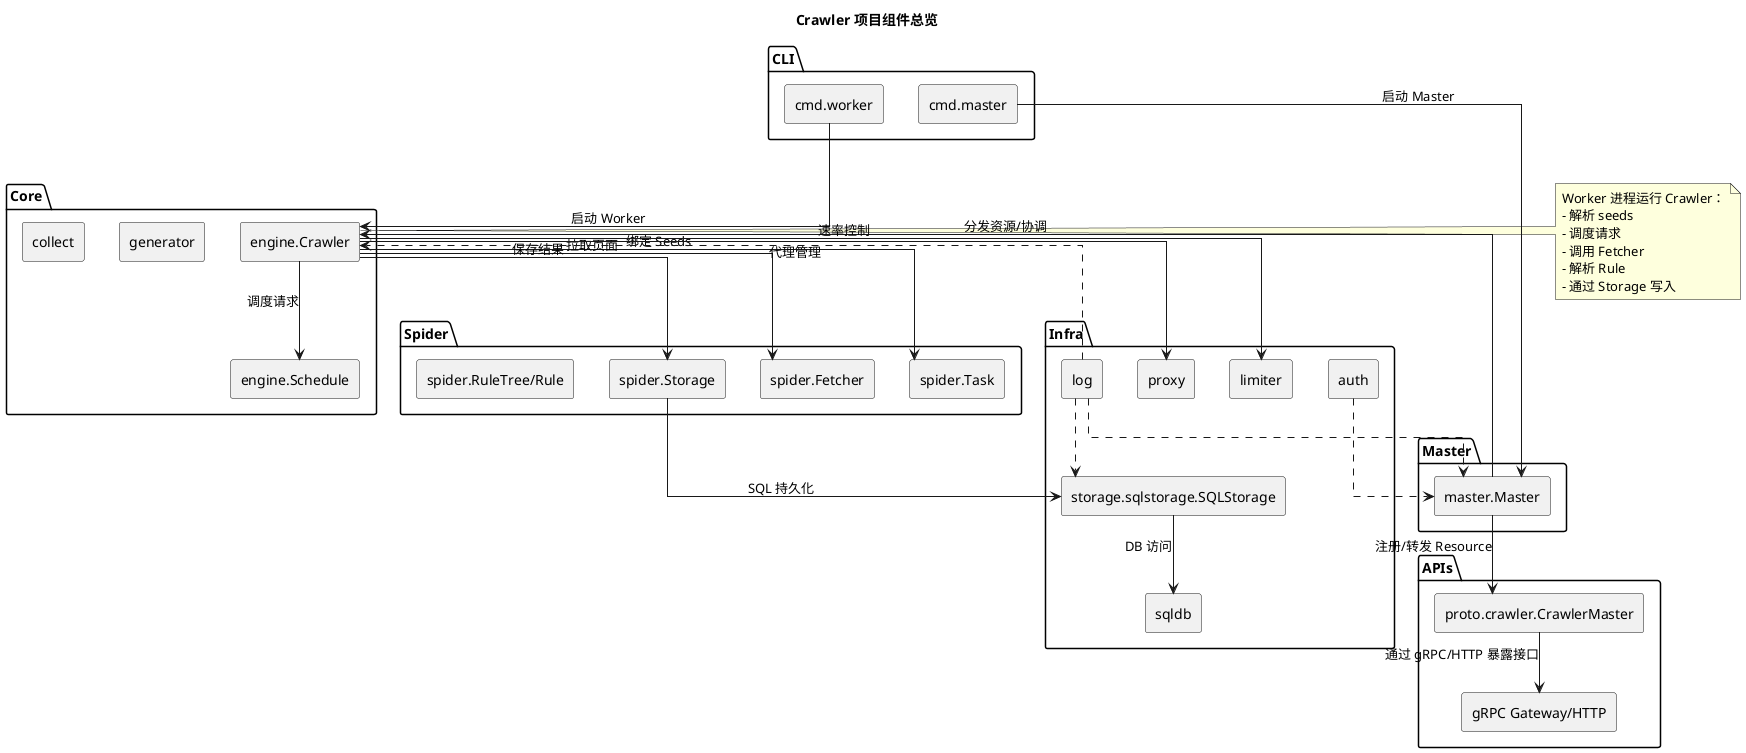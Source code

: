 @startuml
title Crawler 项目组件总览

skinparam componentStyle rectangle
skinparam linetype ortho

package "CLI" {
  [cmd.master] as cliMaster
  [cmd.worker] as cliWorker
}

package "Master" {
  [master.Master] as masterSvc
}

package "Core" {
  [engine.Crawler] as engineCrawler
  [engine.Schedule] as engineSchedule
  [generator] as generator
  [collect] as collect
}

package "Spider" {
  [spider.Task] as spiderTask
  [spider.Fetcher] as spiderFetcher
  [spider.Storage] as spiderStorage
  [spider.RuleTree/Rule] as spiderRule
}

package "Infra" {
  [limiter] as limiter
  [proxy] as proxy
  [sqldb] as sqldb
  [storage.sqlstorage.SQLStorage] as sqlstorage
  [log] as logpkg
  [auth] as authpkg
}

package "APIs" {
  [proto.crawler.CrawlerMaster] as apiCrawlerMaster
  [gRPC Gateway/HTTP] as apiGateway
}

cliMaster --> masterSvc : 启动 Master
cliWorker --> engineCrawler : 启动 Worker

masterSvc --> apiCrawlerMaster : 注册/转发 Resource
masterSvc --> engineCrawler : 分发资源/协调

engineCrawler --> engineSchedule : 调度请求
engineCrawler --> spiderTask : 绑定 Seeds
engineCrawler --> spiderFetcher : 拉取页面
engineCrawler --> spiderStorage : 保存结果
engineCrawler --> limiter : 速率控制
engineCrawler --> proxy : 代理管理
spiderStorage --> sqlstorage : SQL 持久化
sqlstorage --> sqldb : DB 访问

apiCrawlerMaster --> apiGateway : 通过 gRPC/HTTP 暴露接口
logpkg ..> masterSvc
logpkg ..> engineCrawler
logpkg ..> sqlstorage
authpkg ..> masterSvc

note right of engineCrawler
  Worker 进程运行 Crawler：
  - 解析 seeds
  - 调度请求
  - 调用 Fetcher
  - 解析 Rule
  - 通过 Storage 写入
end note

@enduml